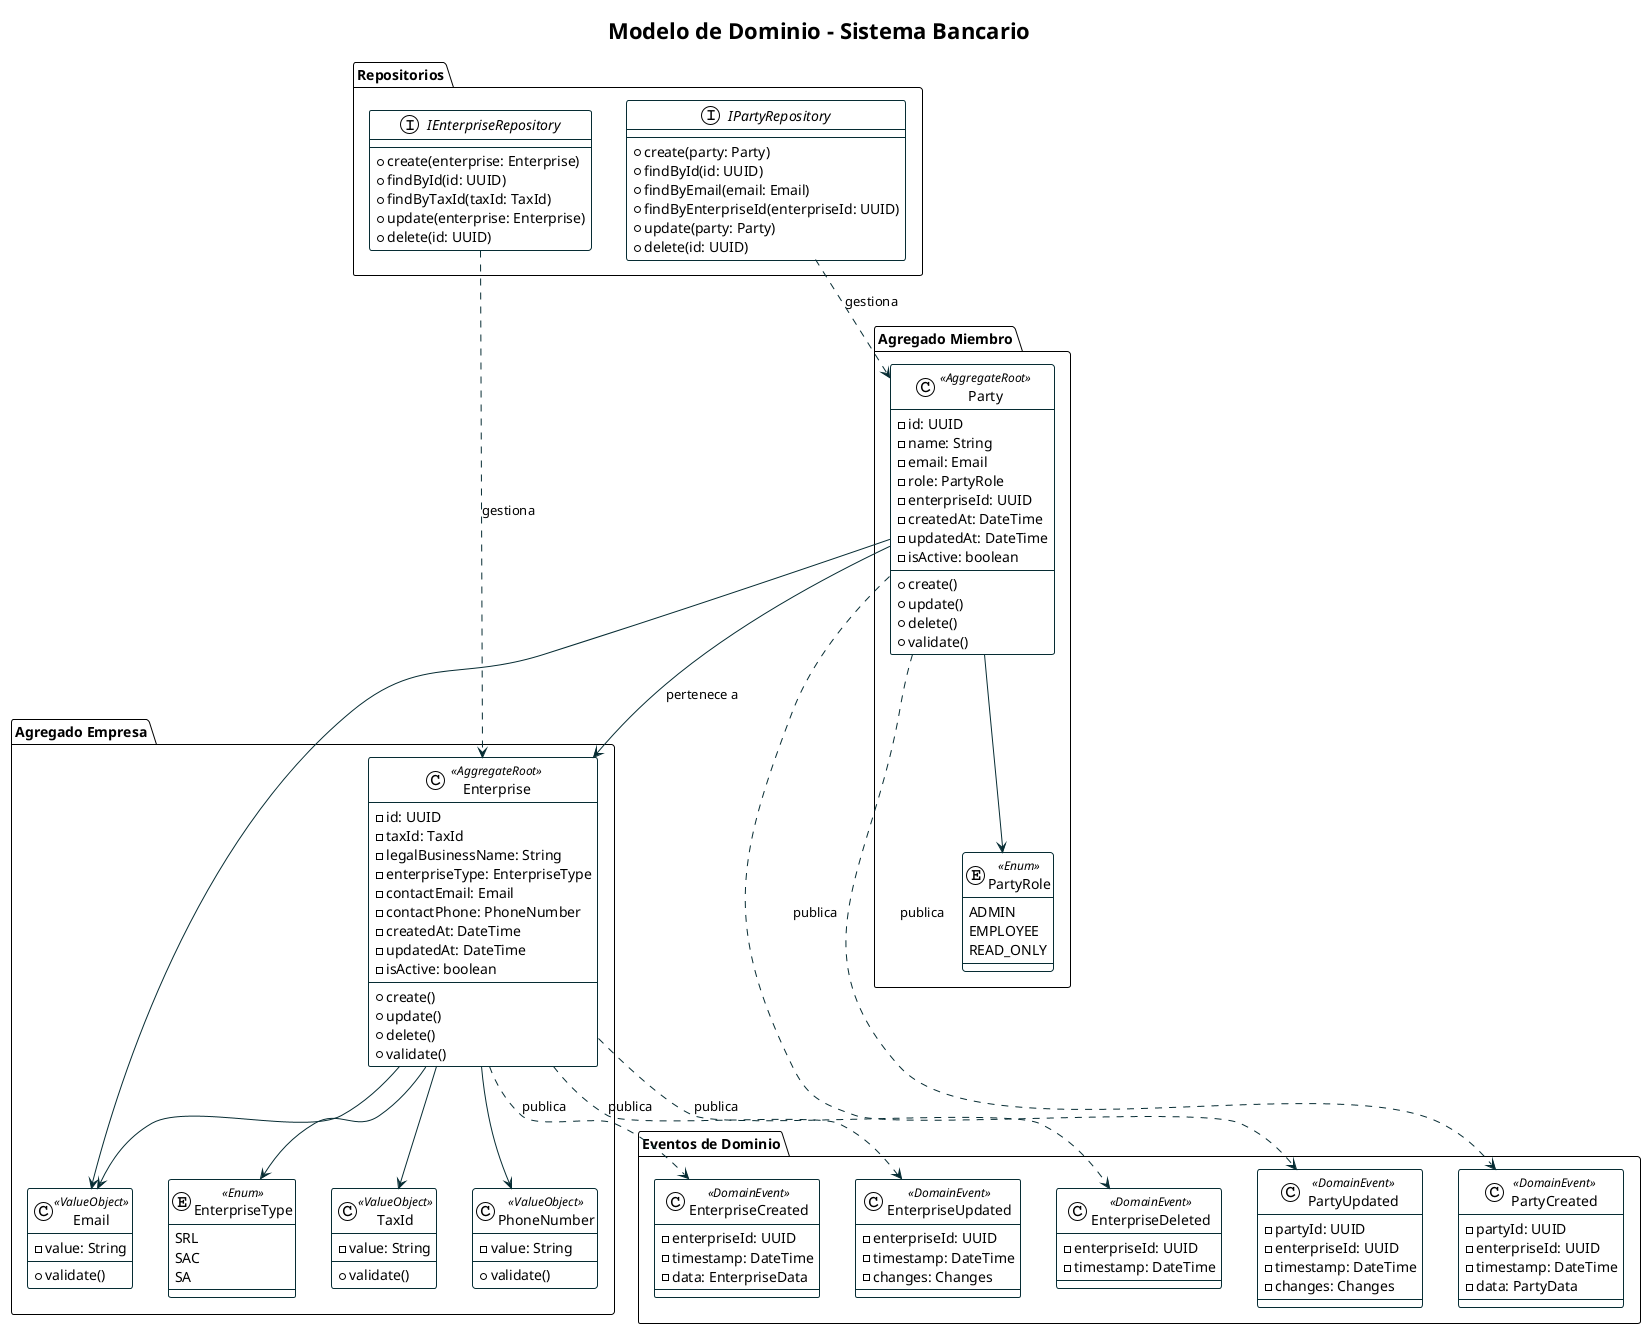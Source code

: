 @startuml Modelo de Dominio
!theme plain
skinparam backgroundColor white
skinparam ArrowColor #062c33
skinparam ClassBorderColor #062c33
skinparam ClassBackgroundColor #ffffff

title Modelo de Dominio - Sistema Bancario

package "Agregado Empresa" {
    class Enterprise <<AggregateRoot>> {
        - id: UUID
        - taxId: TaxId
        - legalBusinessName: String
        - enterpriseType: EnterpriseType
        - contactEmail: Email
        - contactPhone: PhoneNumber
        - createdAt: DateTime
        - updatedAt: DateTime
        - isActive: boolean
        + create()
        + update()
        + delete()
        + validate()
    }

    class TaxId <<ValueObject>> {
        - value: String
        + validate()
    }

    class Email <<ValueObject>> {
        - value: String
        + validate()
    }

    class PhoneNumber <<ValueObject>> {
        - value: String
        + validate()
    }

    enum EnterpriseType <<Enum>> {
        SRL
        SAC
        SA
    }
}

package "Agregado Miembro" {
    class Party <<AggregateRoot>> {
        - id: UUID
        - name: String
        - email: Email
        - role: PartyRole
        - enterpriseId: UUID
        - createdAt: DateTime
        - updatedAt: DateTime
        - isActive: boolean
        + create()
        + update()
        + delete()
        + validate()
    }

    enum PartyRole <<Enum>> {
        ADMIN
        EMPLOYEE
        READ_ONLY
    }
}

package "Eventos de Dominio" {
    class EnterpriseCreated <<DomainEvent>> {
        - enterpriseId: UUID
        - timestamp: DateTime
        - data: EnterpriseData
    }

    class EnterpriseUpdated <<DomainEvent>> {
        - enterpriseId: UUID
        - timestamp: DateTime
        - changes: Changes
    }

    class EnterpriseDeleted <<DomainEvent>> {
        - enterpriseId: UUID
        - timestamp: DateTime
    }

    class PartyCreated <<DomainEvent>> {
        - partyId: UUID
        - enterpriseId: UUID
        - timestamp: DateTime
        - data: PartyData
    }

    class PartyUpdated <<DomainEvent>> {
        - partyId: UUID
        - enterpriseId: UUID
        - timestamp: DateTime
        - changes: Changes
    }
}

package "Repositorios" {
    interface IEnterpriseRepository {
        + create(enterprise: Enterprise)
        + findById(id: UUID)
        + findByTaxId(taxId: TaxId)
        + update(enterprise: Enterprise)
        + delete(id: UUID)
    }

    interface IPartyRepository {
        + create(party: Party)
        + findById(id: UUID)
        + findByEmail(email: Email)
        + findByEnterpriseId(enterpriseId: UUID)
        + update(party: Party)
        + delete(id: UUID)
    }
}

Enterprise --> TaxId
Enterprise --> Email
Enterprise --> PhoneNumber
Enterprise --> EnterpriseType

Party --> Email
Party --> PartyRole
Party --> Enterprise: pertenece a

Enterprise ..> EnterpriseCreated: publica
Enterprise ..> EnterpriseUpdated: publica
Enterprise ..> EnterpriseDeleted: publica

Party ..> PartyCreated: publica
Party ..> PartyUpdated: publica

IEnterpriseRepository ..> Enterprise: gestiona
IPartyRepository ..> Party: gestiona

@enduml
